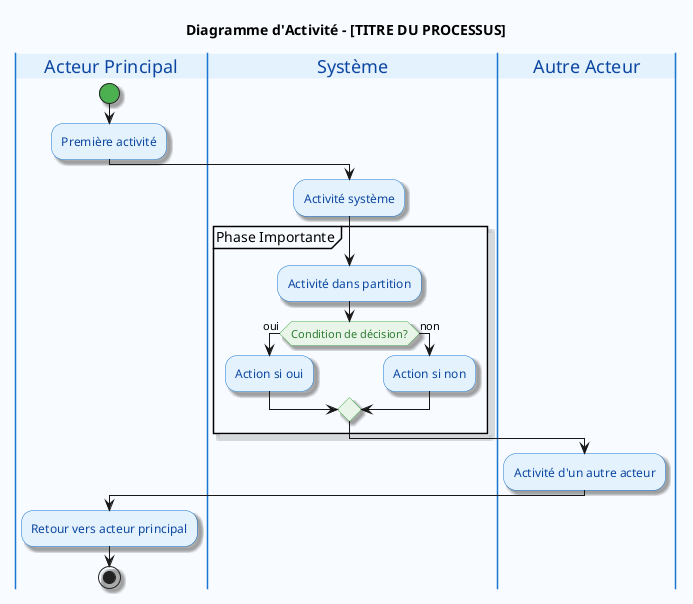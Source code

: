 @startuml TemplateStandardActivite
skinparam backgroundColor #F8FBFF
skinparam activity {
    BackgroundColor #E3F2FD
    BorderColor #1976D2
    FontColor #0D47A1
    DiamondBackgroundColor #E8F5E8
    DiamondBorderColor #4CAF50
    DiamondFontColor #2E7D32
    StartColor #4CAF50
    EndColor #F44336
}
skinparam swimlane {
    BorderColor #1976D2
    TitleBackgroundColor #E3F2FD
    TitleFontColor #0D47A1
}
skinparam shadowing true

title Diagramme d'Activité - [TITRE DU PROCESSUS]

|Acteur Principal|
start
:Première activité;

|Système|
:Activité système;

partition "Phase Importante" {
    :Activité dans partition;
    
    if (Condition de décision?) then (oui)
        :Action si oui;
    else (non)
        :Action si non;
    endif
}

|Autre Acteur|
:Activité d'un autre acteur;

|Acteur Principal|
:Retour vers acteur principal;

stop

@enduml
